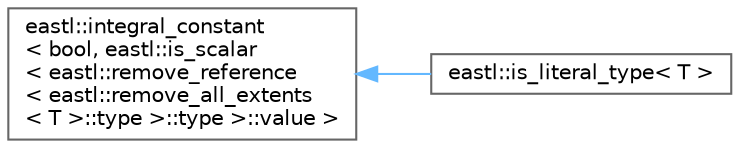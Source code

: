 digraph "类继承关系图"
{
 // LATEX_PDF_SIZE
  bgcolor="transparent";
  edge [fontname=Helvetica,fontsize=10,labelfontname=Helvetica,labelfontsize=10];
  node [fontname=Helvetica,fontsize=10,shape=box,height=0.2,width=0.4];
  rankdir="LR";
  Node0 [id="Node000000",label="eastl::integral_constant\l\< bool, eastl::is_scalar\l\< eastl::remove_reference\l\< eastl::remove_all_extents\l\< T \>::type \>::type \>::value \>",height=0.2,width=0.4,color="grey40", fillcolor="white", style="filled",URL="$structeastl_1_1integral__constant.html",tooltip=" "];
  Node0 -> Node1 [id="edge763_Node000000_Node000001",dir="back",color="steelblue1",style="solid",tooltip=" "];
  Node1 [id="Node000001",label="eastl::is_literal_type\< T \>",height=0.2,width=0.4,color="grey40", fillcolor="white", style="filled",URL="$structeastl_1_1is__literal__type.html",tooltip=" "];
}
